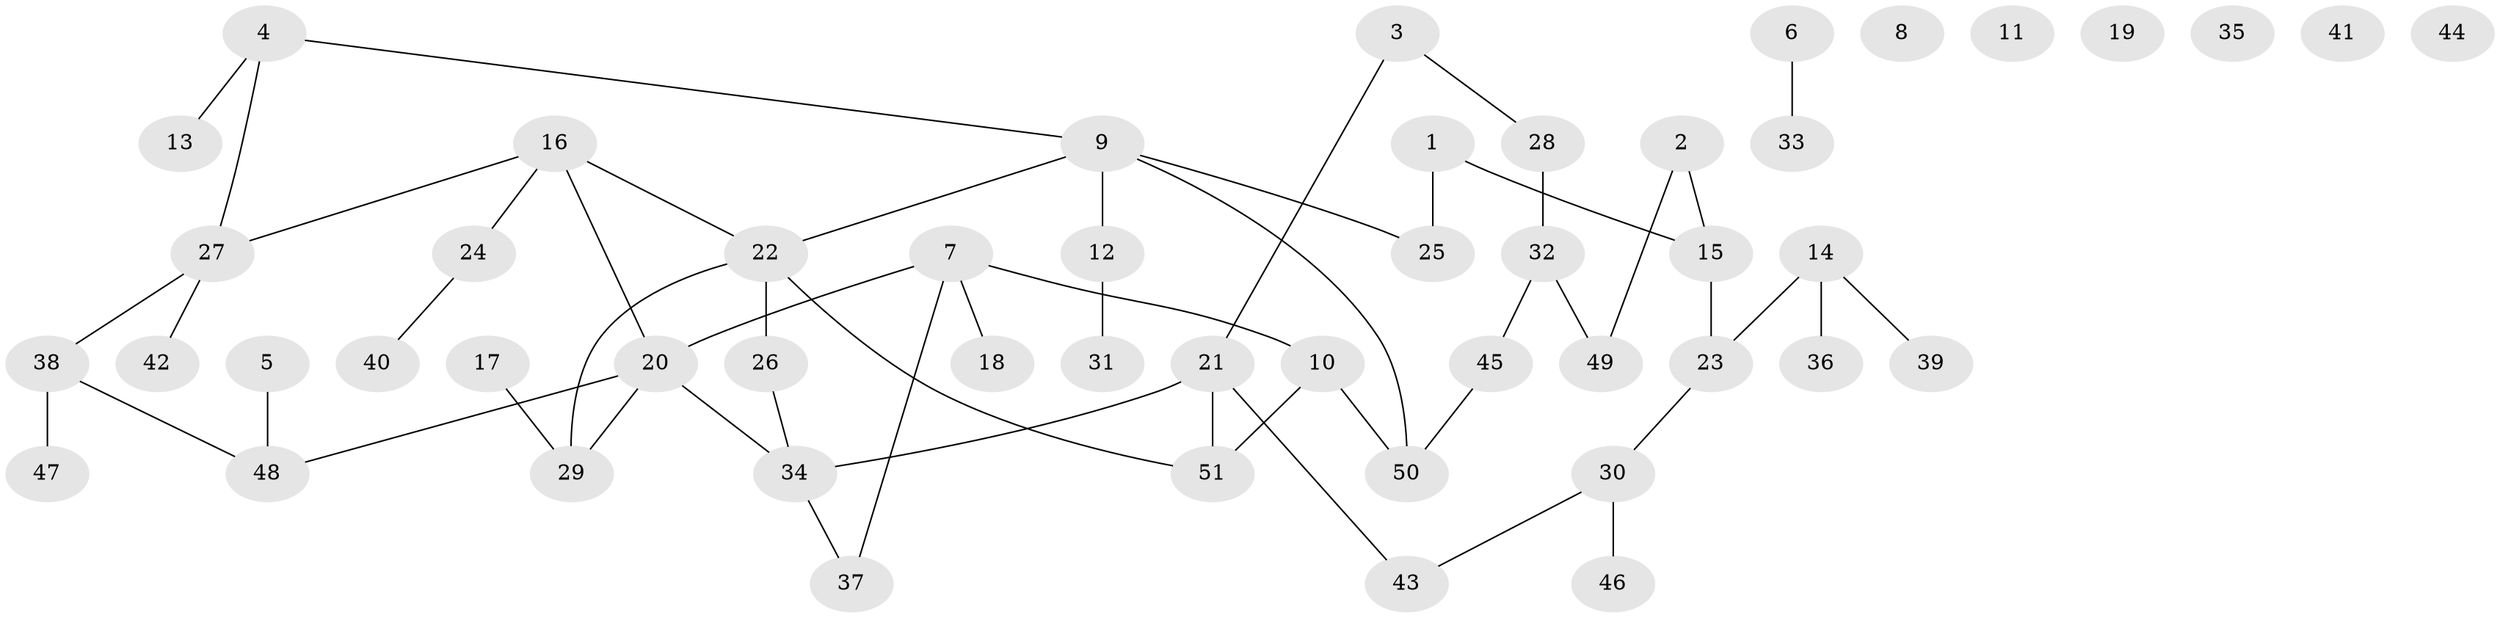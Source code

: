 // Generated by graph-tools (version 1.1) at 2025/39/03/09/25 04:39:46]
// undirected, 51 vertices, 54 edges
graph export_dot {
graph [start="1"]
  node [color=gray90,style=filled];
  1;
  2;
  3;
  4;
  5;
  6;
  7;
  8;
  9;
  10;
  11;
  12;
  13;
  14;
  15;
  16;
  17;
  18;
  19;
  20;
  21;
  22;
  23;
  24;
  25;
  26;
  27;
  28;
  29;
  30;
  31;
  32;
  33;
  34;
  35;
  36;
  37;
  38;
  39;
  40;
  41;
  42;
  43;
  44;
  45;
  46;
  47;
  48;
  49;
  50;
  51;
  1 -- 15;
  1 -- 25;
  2 -- 15;
  2 -- 49;
  3 -- 21;
  3 -- 28;
  4 -- 9;
  4 -- 13;
  4 -- 27;
  5 -- 48;
  6 -- 33;
  7 -- 10;
  7 -- 18;
  7 -- 20;
  7 -- 37;
  9 -- 12;
  9 -- 22;
  9 -- 25;
  9 -- 50;
  10 -- 50;
  10 -- 51;
  12 -- 31;
  14 -- 23;
  14 -- 36;
  14 -- 39;
  15 -- 23;
  16 -- 20;
  16 -- 22;
  16 -- 24;
  16 -- 27;
  17 -- 29;
  20 -- 29;
  20 -- 34;
  20 -- 48;
  21 -- 34;
  21 -- 43;
  21 -- 51;
  22 -- 26;
  22 -- 29;
  22 -- 51;
  23 -- 30;
  24 -- 40;
  26 -- 34;
  27 -- 38;
  27 -- 42;
  28 -- 32;
  30 -- 43;
  30 -- 46;
  32 -- 45;
  32 -- 49;
  34 -- 37;
  38 -- 47;
  38 -- 48;
  45 -- 50;
}
